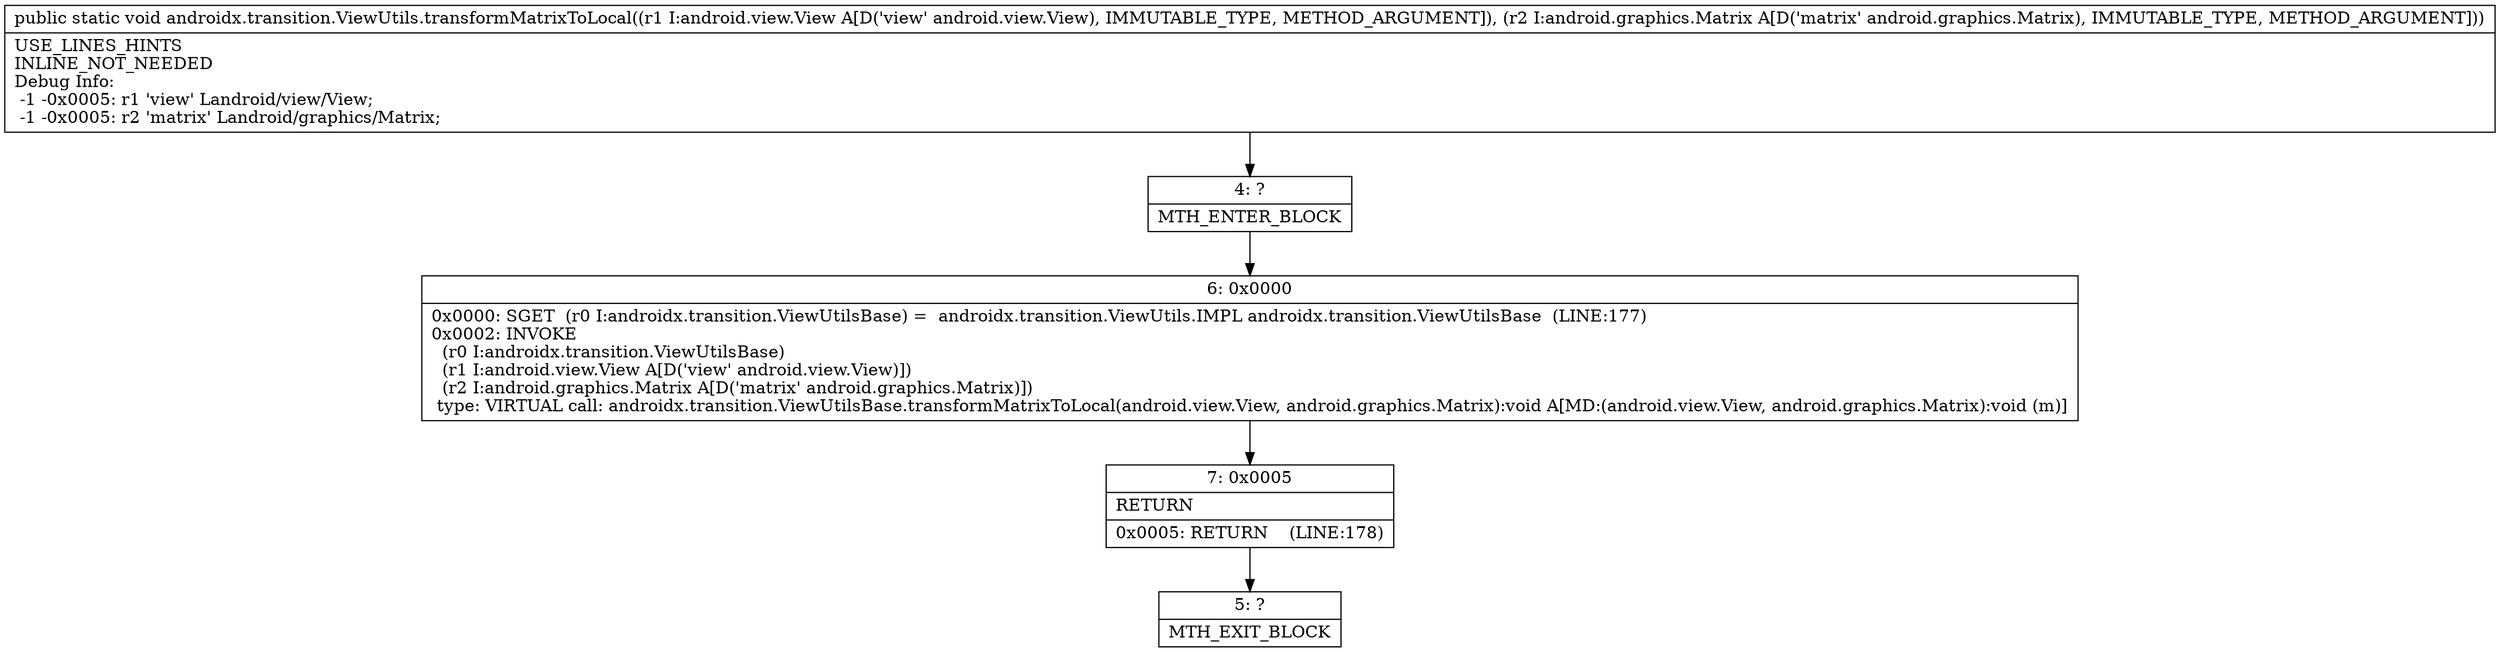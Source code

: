 digraph "CFG forandroidx.transition.ViewUtils.transformMatrixToLocal(Landroid\/view\/View;Landroid\/graphics\/Matrix;)V" {
Node_4 [shape=record,label="{4\:\ ?|MTH_ENTER_BLOCK\l}"];
Node_6 [shape=record,label="{6\:\ 0x0000|0x0000: SGET  (r0 I:androidx.transition.ViewUtilsBase) =  androidx.transition.ViewUtils.IMPL androidx.transition.ViewUtilsBase  (LINE:177)\l0x0002: INVOKE  \l  (r0 I:androidx.transition.ViewUtilsBase)\l  (r1 I:android.view.View A[D('view' android.view.View)])\l  (r2 I:android.graphics.Matrix A[D('matrix' android.graphics.Matrix)])\l type: VIRTUAL call: androidx.transition.ViewUtilsBase.transformMatrixToLocal(android.view.View, android.graphics.Matrix):void A[MD:(android.view.View, android.graphics.Matrix):void (m)]\l}"];
Node_7 [shape=record,label="{7\:\ 0x0005|RETURN\l|0x0005: RETURN    (LINE:178)\l}"];
Node_5 [shape=record,label="{5\:\ ?|MTH_EXIT_BLOCK\l}"];
MethodNode[shape=record,label="{public static void androidx.transition.ViewUtils.transformMatrixToLocal((r1 I:android.view.View A[D('view' android.view.View), IMMUTABLE_TYPE, METHOD_ARGUMENT]), (r2 I:android.graphics.Matrix A[D('matrix' android.graphics.Matrix), IMMUTABLE_TYPE, METHOD_ARGUMENT]))  | USE_LINES_HINTS\lINLINE_NOT_NEEDED\lDebug Info:\l  \-1 \-0x0005: r1 'view' Landroid\/view\/View;\l  \-1 \-0x0005: r2 'matrix' Landroid\/graphics\/Matrix;\l}"];
MethodNode -> Node_4;Node_4 -> Node_6;
Node_6 -> Node_7;
Node_7 -> Node_5;
}


